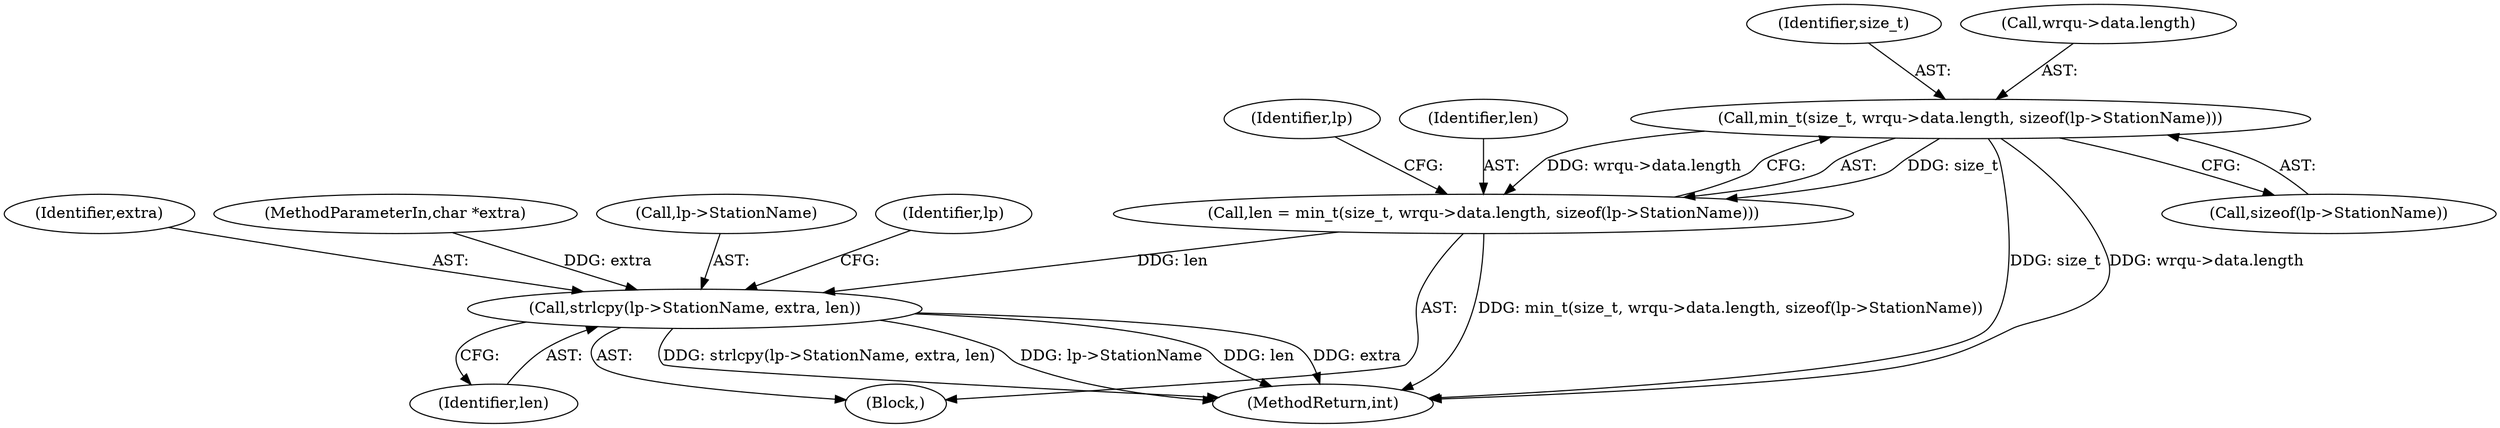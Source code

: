 digraph "0_linux_b5e2f339865fb443107e5b10603e53bbc92dc054@pointer" {
"1000139" [label="(Call,min_t(size_t, wrqu->data.length, sizeof(lp->StationName)))"];
"1000137" [label="(Call,len = min_t(size_t, wrqu->data.length, sizeof(lp->StationName)))"];
"1000150" [label="(Call,strlcpy(lp->StationName, extra, len))"];
"1000152" [label="(Identifier,lp)"];
"1000166" [label="(MethodReturn,int)"];
"1000155" [label="(Identifier,len)"];
"1000154" [label="(Identifier,extra)"];
"1000107" [label="(MethodParameterIn,char *extra)"];
"1000137" [label="(Call,len = min_t(size_t, wrqu->data.length, sizeof(lp->StationName)))"];
"1000146" [label="(Call,sizeof(lp->StationName))"];
"1000140" [label="(Identifier,size_t)"];
"1000139" [label="(Call,min_t(size_t, wrqu->data.length, sizeof(lp->StationName)))"];
"1000150" [label="(Call,strlcpy(lp->StationName, extra, len))"];
"1000141" [label="(Call,wrqu->data.length)"];
"1000151" [label="(Call,lp->StationName)"];
"1000138" [label="(Identifier,len)"];
"1000157" [label="(Identifier,lp)"];
"1000108" [label="(Block,)"];
"1000139" -> "1000137"  [label="AST: "];
"1000139" -> "1000146"  [label="CFG: "];
"1000140" -> "1000139"  [label="AST: "];
"1000141" -> "1000139"  [label="AST: "];
"1000146" -> "1000139"  [label="AST: "];
"1000137" -> "1000139"  [label="CFG: "];
"1000139" -> "1000166"  [label="DDG: size_t"];
"1000139" -> "1000166"  [label="DDG: wrqu->data.length"];
"1000139" -> "1000137"  [label="DDG: size_t"];
"1000139" -> "1000137"  [label="DDG: wrqu->data.length"];
"1000137" -> "1000108"  [label="AST: "];
"1000138" -> "1000137"  [label="AST: "];
"1000152" -> "1000137"  [label="CFG: "];
"1000137" -> "1000166"  [label="DDG: min_t(size_t, wrqu->data.length, sizeof(lp->StationName))"];
"1000137" -> "1000150"  [label="DDG: len"];
"1000150" -> "1000108"  [label="AST: "];
"1000150" -> "1000155"  [label="CFG: "];
"1000151" -> "1000150"  [label="AST: "];
"1000154" -> "1000150"  [label="AST: "];
"1000155" -> "1000150"  [label="AST: "];
"1000157" -> "1000150"  [label="CFG: "];
"1000150" -> "1000166"  [label="DDG: extra"];
"1000150" -> "1000166"  [label="DDG: strlcpy(lp->StationName, extra, len)"];
"1000150" -> "1000166"  [label="DDG: lp->StationName"];
"1000150" -> "1000166"  [label="DDG: len"];
"1000107" -> "1000150"  [label="DDG: extra"];
}
